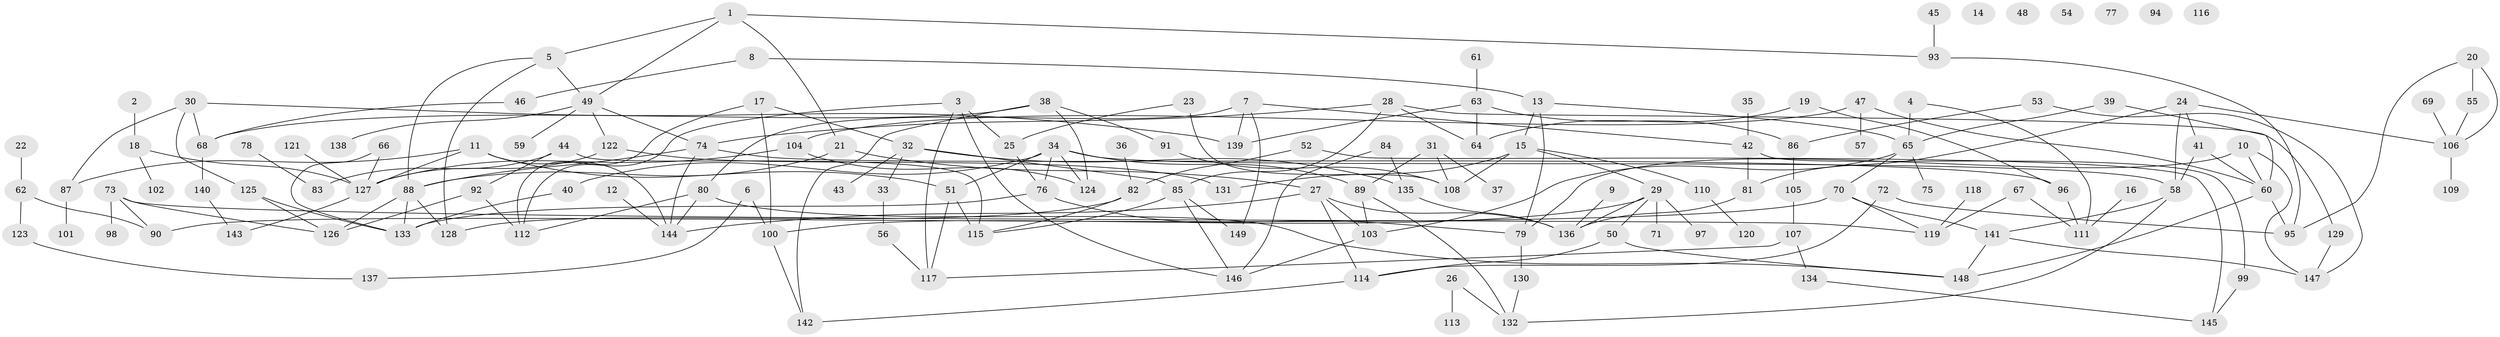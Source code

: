 // coarse degree distribution, {3: 0.16346153846153846, 1: 0.18269230769230768, 6: 0.07692307692307693, 2: 0.20192307692307693, 7: 0.04807692307692308, 4: 0.125, 0: 0.057692307692307696, 5: 0.125, 8: 0.019230769230769232}
// Generated by graph-tools (version 1.1) at 2025/23/03/03/25 07:23:25]
// undirected, 149 vertices, 211 edges
graph export_dot {
graph [start="1"]
  node [color=gray90,style=filled];
  1;
  2;
  3;
  4;
  5;
  6;
  7;
  8;
  9;
  10;
  11;
  12;
  13;
  14;
  15;
  16;
  17;
  18;
  19;
  20;
  21;
  22;
  23;
  24;
  25;
  26;
  27;
  28;
  29;
  30;
  31;
  32;
  33;
  34;
  35;
  36;
  37;
  38;
  39;
  40;
  41;
  42;
  43;
  44;
  45;
  46;
  47;
  48;
  49;
  50;
  51;
  52;
  53;
  54;
  55;
  56;
  57;
  58;
  59;
  60;
  61;
  62;
  63;
  64;
  65;
  66;
  67;
  68;
  69;
  70;
  71;
  72;
  73;
  74;
  75;
  76;
  77;
  78;
  79;
  80;
  81;
  82;
  83;
  84;
  85;
  86;
  87;
  88;
  89;
  90;
  91;
  92;
  93;
  94;
  95;
  96;
  97;
  98;
  99;
  100;
  101;
  102;
  103;
  104;
  105;
  106;
  107;
  108;
  109;
  110;
  111;
  112;
  113;
  114;
  115;
  116;
  117;
  118;
  119;
  120;
  121;
  122;
  123;
  124;
  125;
  126;
  127;
  128;
  129;
  130;
  131;
  132;
  133;
  134;
  135;
  136;
  137;
  138;
  139;
  140;
  141;
  142;
  143;
  144;
  145;
  146;
  147;
  148;
  149;
  1 -- 5;
  1 -- 21;
  1 -- 49;
  1 -- 93;
  2 -- 18;
  3 -- 25;
  3 -- 112;
  3 -- 117;
  3 -- 146;
  4 -- 65;
  4 -- 111;
  5 -- 49;
  5 -- 88;
  5 -- 128;
  6 -- 100;
  6 -- 137;
  7 -- 42;
  7 -- 80;
  7 -- 139;
  7 -- 149;
  8 -- 13;
  8 -- 46;
  9 -- 136;
  10 -- 60;
  10 -- 79;
  10 -- 147;
  11 -- 51;
  11 -- 87;
  11 -- 127;
  11 -- 144;
  12 -- 144;
  13 -- 15;
  13 -- 65;
  13 -- 79;
  15 -- 29;
  15 -- 108;
  15 -- 110;
  15 -- 131;
  16 -- 111;
  17 -- 32;
  17 -- 100;
  17 -- 112;
  18 -- 102;
  18 -- 127;
  19 -- 64;
  19 -- 96;
  20 -- 55;
  20 -- 95;
  20 -- 106;
  21 -- 27;
  21 -- 88;
  22 -- 62;
  23 -- 25;
  23 -- 108;
  24 -- 41;
  24 -- 58;
  24 -- 81;
  24 -- 106;
  25 -- 76;
  26 -- 113;
  26 -- 132;
  27 -- 103;
  27 -- 114;
  27 -- 136;
  27 -- 144;
  28 -- 64;
  28 -- 74;
  28 -- 85;
  28 -- 129;
  29 -- 50;
  29 -- 71;
  29 -- 97;
  29 -- 100;
  29 -- 136;
  30 -- 68;
  30 -- 87;
  30 -- 125;
  30 -- 139;
  31 -- 37;
  31 -- 89;
  31 -- 108;
  32 -- 33;
  32 -- 43;
  32 -- 85;
  32 -- 135;
  33 -- 56;
  34 -- 40;
  34 -- 51;
  34 -- 58;
  34 -- 76;
  34 -- 89;
  34 -- 124;
  35 -- 42;
  36 -- 82;
  38 -- 68;
  38 -- 91;
  38 -- 124;
  38 -- 142;
  39 -- 60;
  39 -- 65;
  40 -- 133;
  41 -- 58;
  41 -- 60;
  42 -- 81;
  42 -- 99;
  44 -- 83;
  44 -- 92;
  44 -- 115;
  45 -- 93;
  46 -- 68;
  47 -- 57;
  47 -- 60;
  47 -- 104;
  49 -- 59;
  49 -- 74;
  49 -- 122;
  49 -- 138;
  50 -- 114;
  50 -- 148;
  51 -- 115;
  51 -- 117;
  52 -- 82;
  52 -- 145;
  53 -- 86;
  53 -- 147;
  55 -- 106;
  56 -- 117;
  58 -- 132;
  58 -- 141;
  60 -- 95;
  60 -- 148;
  61 -- 63;
  62 -- 90;
  62 -- 123;
  63 -- 64;
  63 -- 86;
  63 -- 139;
  65 -- 70;
  65 -- 75;
  65 -- 103;
  66 -- 127;
  66 -- 133;
  67 -- 111;
  67 -- 119;
  68 -- 140;
  69 -- 106;
  70 -- 90;
  70 -- 119;
  70 -- 141;
  72 -- 95;
  72 -- 114;
  73 -- 90;
  73 -- 98;
  73 -- 119;
  73 -- 126;
  74 -- 88;
  74 -- 96;
  74 -- 144;
  76 -- 79;
  76 -- 133;
  78 -- 83;
  79 -- 130;
  80 -- 112;
  80 -- 144;
  80 -- 148;
  81 -- 136;
  82 -- 115;
  82 -- 128;
  84 -- 135;
  84 -- 146;
  85 -- 115;
  85 -- 146;
  85 -- 149;
  86 -- 105;
  87 -- 101;
  88 -- 126;
  88 -- 128;
  88 -- 133;
  89 -- 103;
  89 -- 132;
  91 -- 108;
  92 -- 112;
  92 -- 126;
  93 -- 95;
  96 -- 111;
  99 -- 145;
  100 -- 142;
  103 -- 146;
  104 -- 124;
  104 -- 127;
  105 -- 107;
  106 -- 109;
  107 -- 117;
  107 -- 134;
  110 -- 120;
  114 -- 142;
  118 -- 119;
  121 -- 127;
  122 -- 127;
  122 -- 131;
  123 -- 137;
  125 -- 126;
  125 -- 133;
  127 -- 143;
  129 -- 147;
  130 -- 132;
  134 -- 145;
  135 -- 136;
  140 -- 143;
  141 -- 147;
  141 -- 148;
}
